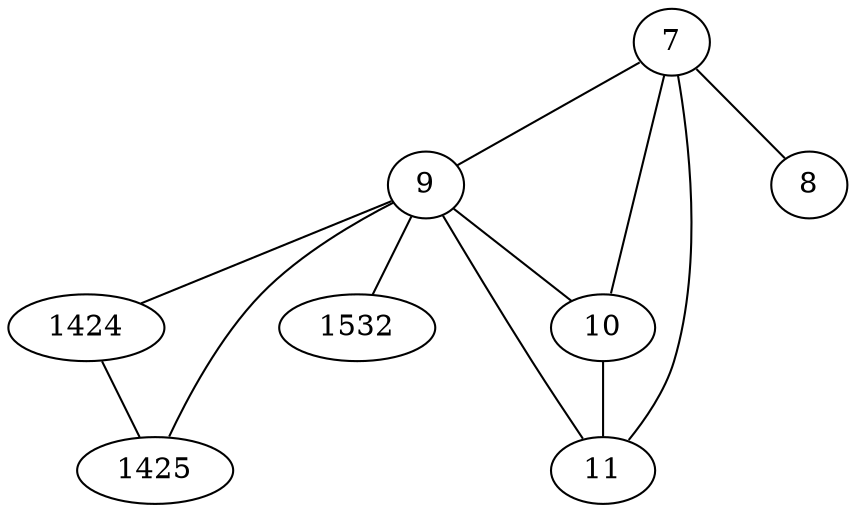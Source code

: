 graph G {
  graph [splines=true overlap=false]
  node  [shape=ellipse, width=0.3, height=0.3]
  9 [label="9"];
  7 [label="7"];
  10 [label="10"];
  11 [label="11"];
  1424 [label="1424"];
  1425 [label="1425"];
  1532 [label="1532"];
  8 [label="8"];
  9 -- 10;
  9 -- 11;
  9 -- 1424;
  9 -- 1425;
  9 -- 1532;
  7 -- 8;
  7 -- 9;
  7 -- 10;
  7 -- 11;
  10 -- 11;
  1424 -- 1425;
}
